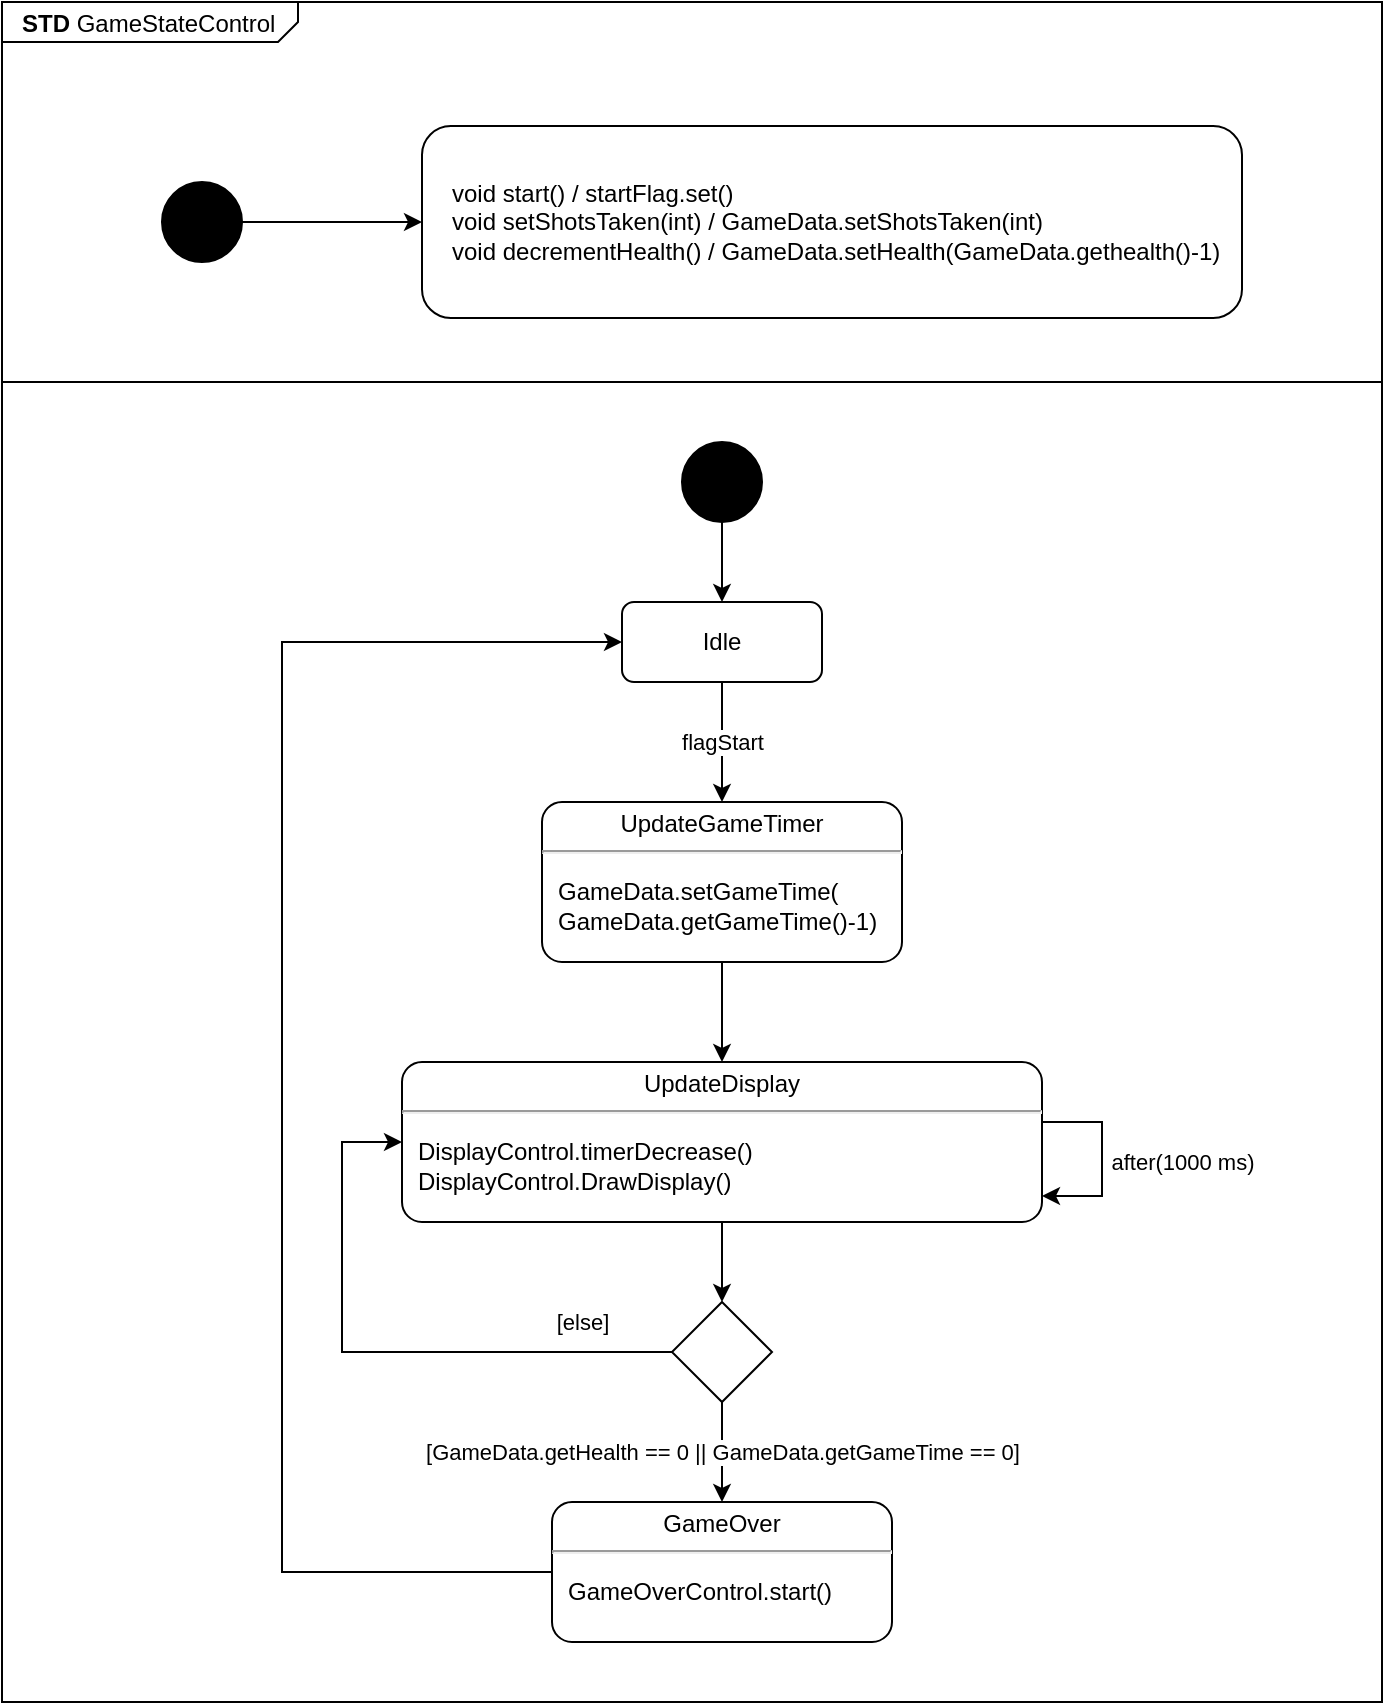 <mxfile version="21.6.8" type="device">
  <diagram name="Page-1" id="lHKCt2FMkADKbh5RZciE">
    <mxGraphModel dx="932" dy="1453" grid="1" gridSize="10" guides="1" tooltips="1" connect="1" arrows="1" fold="1" page="1" pageScale="1" pageWidth="1169" pageHeight="1654" math="0" shadow="0">
      <root>
        <mxCell id="0" />
        <mxCell id="1" parent="0" />
        <mxCell id="by4M8jhouuiLS1jpNMKc-24" value="" style="group" vertex="1" connectable="0" parent="1">
          <mxGeometry x="180" y="230" width="690" height="850" as="geometry" />
        </mxCell>
        <mxCell id="by4M8jhouuiLS1jpNMKc-23" value="" style="rounded=0;whiteSpace=wrap;html=1;" vertex="1" parent="by4M8jhouuiLS1jpNMKc-24">
          <mxGeometry y="190" width="690" height="660" as="geometry" />
        </mxCell>
        <mxCell id="by4M8jhouuiLS1jpNMKc-22" value="&lt;p style=&quot;margin:0px;margin-top:4px;margin-left:10px;text-align:left;&quot;&gt;&lt;b&gt;STD &lt;/b&gt;GameStateControl&lt;/p&gt;" style="html=1;shape=mxgraph.sysml.package;html=1;overflow=fill;whiteSpace=wrap;labelX=148;" vertex="1" parent="by4M8jhouuiLS1jpNMKc-24">
          <mxGeometry width="690" height="190" as="geometry" />
        </mxCell>
        <mxCell id="by4M8jhouuiLS1jpNMKc-1" value="void start() / startFlag.set()&lt;br&gt;void setShotsTaken(int) / GameData.setShotsTaken(int)&lt;br&gt;void decrementHealth() / GameData.setHealth(GameData.gethealth()-1)" style="shape=rect;rounded=1;html=1;whiteSpace=wrap;align=left;spacingLeft=13;" vertex="1" parent="1">
          <mxGeometry x="390" y="292" width="410" height="96" as="geometry" />
        </mxCell>
        <mxCell id="by4M8jhouuiLS1jpNMKc-3" style="edgeStyle=orthogonalEdgeStyle;rounded=0;orthogonalLoop=1;jettySize=auto;html=1;" edge="1" parent="1" source="by4M8jhouuiLS1jpNMKc-2" target="by4M8jhouuiLS1jpNMKc-1">
          <mxGeometry relative="1" as="geometry" />
        </mxCell>
        <mxCell id="by4M8jhouuiLS1jpNMKc-2" value="" style="shape=ellipse;html=1;fillColor=strokeColor;fontSize=18;fontColor=#ffffff;" vertex="1" parent="1">
          <mxGeometry x="260" y="320" width="40" height="40" as="geometry" />
        </mxCell>
        <mxCell id="by4M8jhouuiLS1jpNMKc-6" style="edgeStyle=orthogonalEdgeStyle;rounded=0;orthogonalLoop=1;jettySize=auto;html=1;" edge="1" parent="1" source="by4M8jhouuiLS1jpNMKc-4" target="by4M8jhouuiLS1jpNMKc-5">
          <mxGeometry relative="1" as="geometry" />
        </mxCell>
        <mxCell id="by4M8jhouuiLS1jpNMKc-4" value="" style="shape=ellipse;html=1;fillColor=strokeColor;fontSize=18;fontColor=#ffffff;" vertex="1" parent="1">
          <mxGeometry x="520" y="450" width="40" height="40" as="geometry" />
        </mxCell>
        <mxCell id="by4M8jhouuiLS1jpNMKc-8" value="flagStart" style="edgeStyle=orthogonalEdgeStyle;rounded=0;orthogonalLoop=1;jettySize=auto;html=1;" edge="1" parent="1" source="by4M8jhouuiLS1jpNMKc-5" target="by4M8jhouuiLS1jpNMKc-9">
          <mxGeometry relative="1" as="geometry">
            <mxPoint x="540" y="620" as="targetPoint" />
          </mxGeometry>
        </mxCell>
        <mxCell id="by4M8jhouuiLS1jpNMKc-5" value="Idle" style="shape=rect;rounded=1;html=1;whiteSpace=wrap;align=center;" vertex="1" parent="1">
          <mxGeometry x="490" y="530" width="100" height="40" as="geometry" />
        </mxCell>
        <mxCell id="by4M8jhouuiLS1jpNMKc-9" value="&lt;p style=&quot;margin:0px;margin-top:4px;text-align:center;&quot;&gt;UpdateGameTimer&lt;/p&gt;&lt;hr&gt;&lt;p&gt;&lt;/p&gt;&lt;p style=&quot;margin:0px;margin-left:8px;text-align:left;&quot;&gt;GameData.setGameTime(&lt;/p&gt;&lt;p style=&quot;margin:0px;margin-left:8px;text-align:left;&quot;&gt;GameData.getGameTime()-1)&lt;/p&gt;" style="shape=mxgraph.sysml.simpleState;html=1;overflow=fill;whiteSpace=wrap;align=center;" vertex="1" parent="1">
          <mxGeometry x="450" y="630" width="180" height="80" as="geometry" />
        </mxCell>
        <mxCell id="by4M8jhouuiLS1jpNMKc-13" value="" style="edgeStyle=orthogonalEdgeStyle;rounded=0;orthogonalLoop=1;jettySize=auto;html=1;" edge="1" parent="1" source="by4M8jhouuiLS1jpNMKc-9" target="by4M8jhouuiLS1jpNMKc-12">
          <mxGeometry relative="1" as="geometry">
            <mxPoint x="540" y="780" as="sourcePoint" />
          </mxGeometry>
        </mxCell>
        <mxCell id="by4M8jhouuiLS1jpNMKc-15" style="edgeStyle=orthogonalEdgeStyle;rounded=0;orthogonalLoop=1;jettySize=auto;html=1;" edge="1" parent="1" source="by4M8jhouuiLS1jpNMKc-12" target="by4M8jhouuiLS1jpNMKc-14">
          <mxGeometry relative="1" as="geometry" />
        </mxCell>
        <mxCell id="by4M8jhouuiLS1jpNMKc-12" value="&lt;p style=&quot;margin:0px;margin-top:4px;text-align:center;&quot;&gt;UpdateDisplay&lt;/p&gt;&lt;hr&gt;&lt;p&gt;&lt;/p&gt;&lt;p style=&quot;margin:0px;margin-left:8px;text-align:left;&quot;&gt;&lt;span style=&quot;background-color: initial;&quot;&gt;DisplayControl.timerDecrease()&lt;/span&gt;&lt;br&gt;&lt;/p&gt;&lt;p style=&quot;margin:0px;margin-left:8px;text-align:left;&quot;&gt;&lt;span style=&quot;background-color: initial;&quot;&gt;DisplayControl.DrawDisplay()&lt;/span&gt;&lt;/p&gt;" style="shape=mxgraph.sysml.simpleState;html=1;overflow=fill;whiteSpace=wrap;align=center;" vertex="1" parent="1">
          <mxGeometry x="380" y="760" width="320" height="80" as="geometry" />
        </mxCell>
        <mxCell id="by4M8jhouuiLS1jpNMKc-19" value="[else]" style="edgeStyle=orthogonalEdgeStyle;rounded=0;orthogonalLoop=1;jettySize=auto;html=1;" edge="1" parent="1" source="by4M8jhouuiLS1jpNMKc-14" target="by4M8jhouuiLS1jpNMKc-12">
          <mxGeometry x="-0.7" y="-15" relative="1" as="geometry">
            <Array as="points">
              <mxPoint x="350" y="905.0" />
              <mxPoint x="350" y="800" />
            </Array>
            <mxPoint as="offset" />
          </mxGeometry>
        </mxCell>
        <mxCell id="by4M8jhouuiLS1jpNMKc-20" value="[GameData.getHealth == 0 || GameData.getGameTime == 0]" style="edgeStyle=orthogonalEdgeStyle;rounded=0;orthogonalLoop=1;jettySize=auto;html=1;" edge="1" parent="1" source="by4M8jhouuiLS1jpNMKc-14" target="by4M8jhouuiLS1jpNMKc-18">
          <mxGeometry relative="1" as="geometry" />
        </mxCell>
        <mxCell id="by4M8jhouuiLS1jpNMKc-14" value="" style="rhombus;whiteSpace=wrap;html=1;" vertex="1" parent="1">
          <mxGeometry x="515" y="880" width="50" height="50" as="geometry" />
        </mxCell>
        <mxCell id="by4M8jhouuiLS1jpNMKc-17" value="after(1000 ms)" style="edgeStyle=orthogonalEdgeStyle;rounded=0;orthogonalLoop=1;jettySize=auto;html=1;" edge="1" parent="1">
          <mxGeometry x="0.176" y="40" relative="1" as="geometry">
            <mxPoint x="700" y="807" as="sourcePoint" />
            <mxPoint x="700" y="827" as="targetPoint" />
            <Array as="points">
              <mxPoint x="700" y="790" />
              <mxPoint x="730" y="790" />
              <mxPoint x="730" y="827" />
            </Array>
            <mxPoint as="offset" />
          </mxGeometry>
        </mxCell>
        <mxCell id="by4M8jhouuiLS1jpNMKc-21" style="edgeStyle=orthogonalEdgeStyle;rounded=0;orthogonalLoop=1;jettySize=auto;html=1;" edge="1" parent="1" source="by4M8jhouuiLS1jpNMKc-18" target="by4M8jhouuiLS1jpNMKc-5">
          <mxGeometry relative="1" as="geometry">
            <Array as="points">
              <mxPoint x="320" y="1015.0" />
              <mxPoint x="320" y="550" />
            </Array>
          </mxGeometry>
        </mxCell>
        <mxCell id="by4M8jhouuiLS1jpNMKc-18" value="&lt;p style=&quot;margin:0px;margin-top:4px;text-align:center;&quot;&gt;GameOver&lt;/p&gt;&lt;hr&gt;&lt;p&gt;&lt;/p&gt;&lt;p style=&quot;margin:0px;margin-left:8px;text-align:left;&quot;&gt;GameOverControl.start()&lt;/p&gt;" style="shape=mxgraph.sysml.simpleState;html=1;overflow=fill;whiteSpace=wrap;align=center;" vertex="1" parent="1">
          <mxGeometry x="455" y="980" width="170" height="70" as="geometry" />
        </mxCell>
      </root>
    </mxGraphModel>
  </diagram>
</mxfile>
